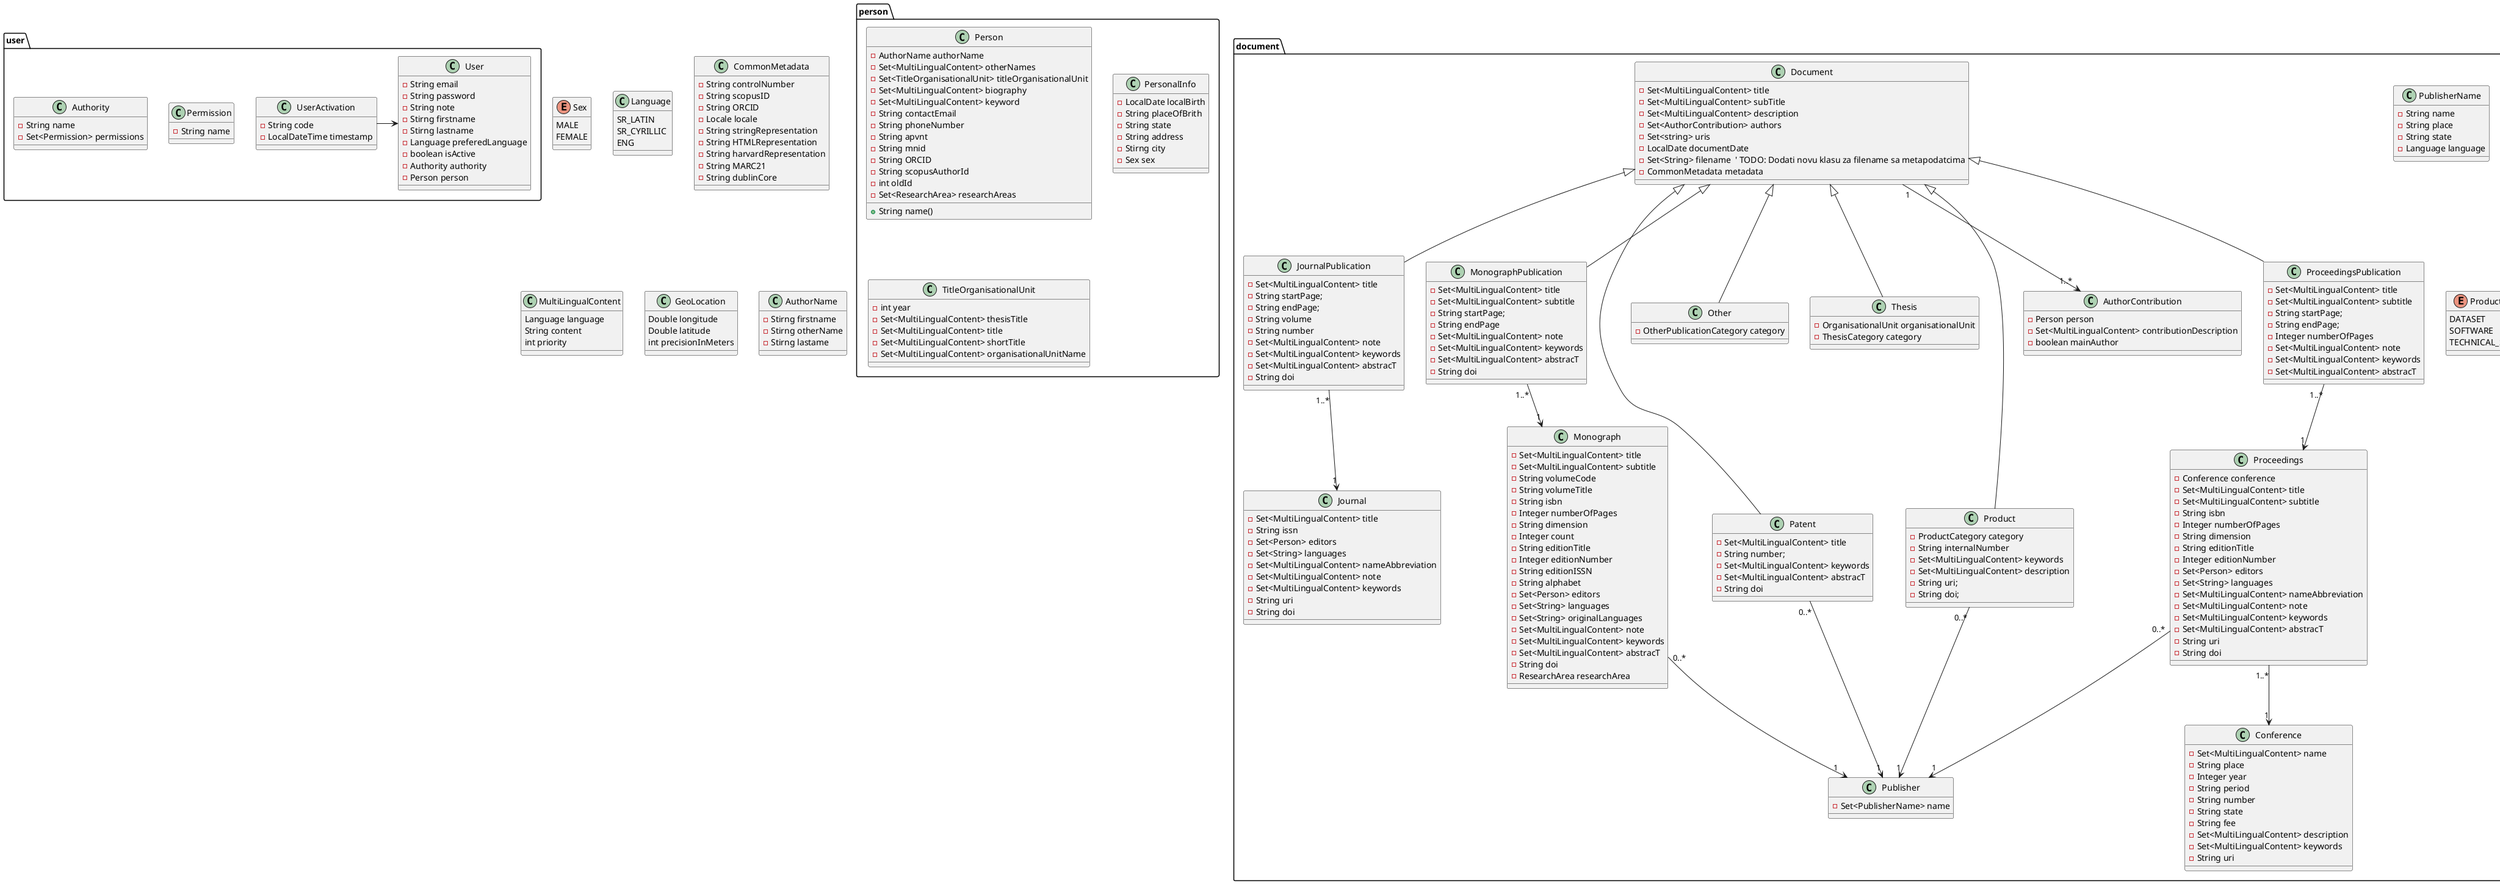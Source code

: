@startuml

'TODO: Da li uri kod ovih objekata predstavlja ID?
'TODO: Za sta suzi locale
'TODO: Sta da radim sa reocrd DTO
'TODO: Author Position i Title razlike?
'TODO: Da li treba JMBG u autora
'TODO: Sta je PAVNT
'TODO: Da li treba za autora is active
'TODO: Fizicko ili logicko brisanje
'TODO: Da li da autora identifikujemo preko ID foregin key ili preko emaila ili kako vec
'TODO: Da li se Author ima id Usera ili User ima id Authora 

enum Sex {
  MALE
  FEMALE
}

class Language {
  SR_LATIN
  SR_CYRILLIC
  ENG
}


' TODO: Ekvivalent RecordDTO klasi, cilj je da se zajednicki metapodaci za razlicite entitete modeluju kako bi bili lako dostupni
class CommonMetadata {
  ' TODO: controlNumber? HTML/string representation?
  -String controlNumber
	-String scopusID
	-String ORCID
	-Locale locale
	-String stringRepresentation
	-String HTMLRepresentation
	-String harvardRepresentation
	-String MARC21
	-String dublinCore
}

class MultiLingualContent {
  Language language
  String content
  int priority
}

class GeoLocation {
  Double longitude
  Double latitude
  int precisionInMeters
}

  class AuthorName {
    -Stirng firstname
    -Stirng otherName
    -Stirng lastame
  }


package user {
  
  class Permission {
    -String name
  }
  
  class Authority {
    -String name
    -Set<Permission> permissions 
  }


  class User {
    -String email
    -String password
    -String note
    -Stirng firstname
    -Stirng lastname
    -Language preferedLanguage
    -boolean isActive
    -Authority authority
    -Person person
  }

  class UserActivation {
    -String code
    -LocalDateTime timestamp
  }
  UserActivation -> User
}




package person {

  class Person {
    -AuthorName authorName
    -Set<MultiLingualContent> otherNames
    +String name()
    -Set<TitleOrganisationalUnit> titleOrganisationalUnit
    -Set<MultiLingualContent> biography
    -Set<MultiLingualContent> keyword
    -String contactEmail
    -String phoneNumber
    -String apvnt
    -String mnid
    -String ORCID
    -String scopusAuthorId
    -int oldId
    -Set<ResearchArea> researchAreas 

  }
  ' TODO: What is other format names


  class PersonalInfo {
    -LocalDate localBirth
    -String placeOfBrith
    -String state
    -String address
    -Stirng city
    -Sex sex
  }

' TODO: Da li ce nekada biti potrebna instorija kada je dobio koje zvanje, da li je potrebna samo zadnja institucija ili?
  class TitleOrganisationalUnit {
    -int year
    -Set<MultiLingualContent> thesisTitle
    -Set<MultiLingualContent> title
    -Set<MultiLingualContent> shortTitle
    -Set<MultiLingualContent> organisationalUnitName
    ' -OrganisationalUnit organisationalUnit
    ' -Thesis thesis
  }


}


' TODO: Sta je someName
package institution {
  class OrganisationalUnit {
    -Set<MultiLingualContent> name
    -String acronym
    -Set<MultiLingualContent> keyword
    -Set<ResearchArea> researchAreas
    GeoLocation location
  }
  OrganisationalUnit "1" --> "0..1" OrganisationalUnit

  class ResearchArea {
    -Set<MultiLingualContent> term
    -Set<MultiLingualContent> description
  }
  ResearchArea "1" --> "0..1" ResearchArea


}

' TODO: za svaki tip publikacije dodati zasebnu klasu ili modelovati sve u jednoj velikoj tabeli
package document {

  class PublisherName {
    -String name
    -String place
    -String state
    -Language language
  }

  class Publisher {
    -Set<PublisherName> name
  }

  class AuthorContribution {
    -Person person
    -Set<MultiLingualContent> contributionDescription
    -boolean mainAuthor
  }

  class DocumentFile {
    string filename
    string serverFilename
    string description
    string mainType
  }

  ' TODO: Sta je alphabet???
  class Document {
    -Set<MultiLingualContent> title
    -Set<MultiLingualContent> subTitle
    -Set<MultiLingualContent> description
    -Set<AuthorContribution> authors
    -Set<string> uris
    -LocalDate documentDate
    -Set<String> filename  ' TODO: Dodati novu klasu za filename sa metapodatcima
    -CommonMetadata metadata
  }

  class ProceedingsPublication extends Document {
    -Set<MultiLingualContent> title
    -Set<MultiLingualContent> subtitle
    -String startPage;
	  -String endPage;
    -Integer numberOfPages
    -Set<MultiLingualContent> note
    -Set<MultiLingualContent> keywords
    -Set<MultiLingualContent> abstracT
  }

  class Proceedings {
    -Conference conference
    -Set<MultiLingualContent> title
    -Set<MultiLingualContent> subtitle
    -String isbn
    -Integer numberOfPages
    -String dimension
    -String editionTitle
    -Integer editionNumber
    -Set<Person> editors
    -Set<String> languages
    -Set<MultiLingualContent> nameAbbreviation
    -Set<MultiLingualContent> note
    -Set<MultiLingualContent> keywords
    -Set<MultiLingualContent> abstracT
    -String uri
    -String doi
  }

  class Conference {
    -Set<MultiLingualContent> name
    -String place
	  -Integer year
    -String period
    -String number
    -String state
    -String fee
    -Set<MultiLingualContent> description
    -Set<MultiLingualContent> keywords
    -String uri
  }

  ProceedingsPublication "1..*" --> "1" Proceedings
  Proceedings "1..*" --> "1" Conference

  ' Sta su paperType, start i end page?
  class JournalPublication extends Document {
    -Set<MultiLingualContent> title
    -String startPage;
	  -String endPage;
    -String volume
	  -String number
    -Set<MultiLingualContent> note
    -Set<MultiLingualContent> keywords
    -Set<MultiLingualContent> abstracT
    -String doi
  }

  class Journal {
    -Set<MultiLingualContent> title
    -String issn
    -Set<Person> editors
    -Set<String> languages
    -Set<MultiLingualContent> nameAbbreviation
    -Set<MultiLingualContent> note
    -Set<MultiLingualContent> keywords
    -String uri
    -String doi
  }

  JournalPublication "1..*" --> "1" Journal

  ' TODO: Da li je poglavlje u monografiji dovoljno da se modeluje kao monografija pa da se u author contibution navede ko je sta radio
  class MonographPublication extends Document {
    -Set<MultiLingualContent> title
    -Set<MultiLingualContent> subtitle
    -String startPage;
	  -String endPage
    -Set<MultiLingualContent> note
    -Set<MultiLingualContent> keywords
    -Set<MultiLingualContent> abstracT
    -String doi
  }

  class Monograph {
    -Set<MultiLingualContent> title
    -Set<MultiLingualContent> subtitle
    -String volumeCode
    -String volumeTitle
    -String isbn
    -Integer numberOfPages
    -String dimension
    -Integer count
    -String editionTitle
    -Integer editionNumber
    -String editionISSN
    -String alphabet
    -Set<Person> editors
    -Set<String> languages
    -Set<String> originalLanguages
    -Set<MultiLingualContent> note
    -Set<MultiLingualContent> keywords
    -Set<MultiLingualContent> abstracT
    -String doi
    -ResearchArea researchArea
  }

  MonographPublication "1..*" --> "1" Monograph

  class Patent extends Document {
    -Set<MultiLingualContent> title
    -String number;
    -Set<MultiLingualContent> keywords
    -Set<MultiLingualContent> abstracT
    -String doi
  }

  class Other extends Document {
    -OtherPublicationCategory category
  }

  class Thesis extends Document {
    -OrganisationalUnit organisationalUnit
    -ThesisCategory category
  }

  class Product extends Document {
    -ProductCategory category
    -String internalNumber
    -Set<MultiLingualContent> keywords
    -Set<MultiLingualContent> description
    -String uri;
	  -String doi;
  }

  enum ThesisCategory {
    MR
    PHD
    MASTER
    BACHELOR
  }

  enum ProductCategory {
    DATASET
    SOFTWARE
    TECHNICAL_SOLUTION
  }

  enum OtherPublicationCategory {
    INFORMATIVE_ATTACHMENT
    ENCYCLOPEDIC_CONTRIBUTION
    LEXICOGRAPHIC_CONTRIBUTION
    SCIENTIFIC_CRITIC
    POLEMICS
  }

  Document "1" --> "1..*" AuthorContribution
  Monograph "0..*" --> "1" Publisher
  Proceedings "0..*" --> "1" Publisher
  Patent "0..*" --> "1" Publisher
  Product "0..*" --> "1" Publisher

}

@enduml

